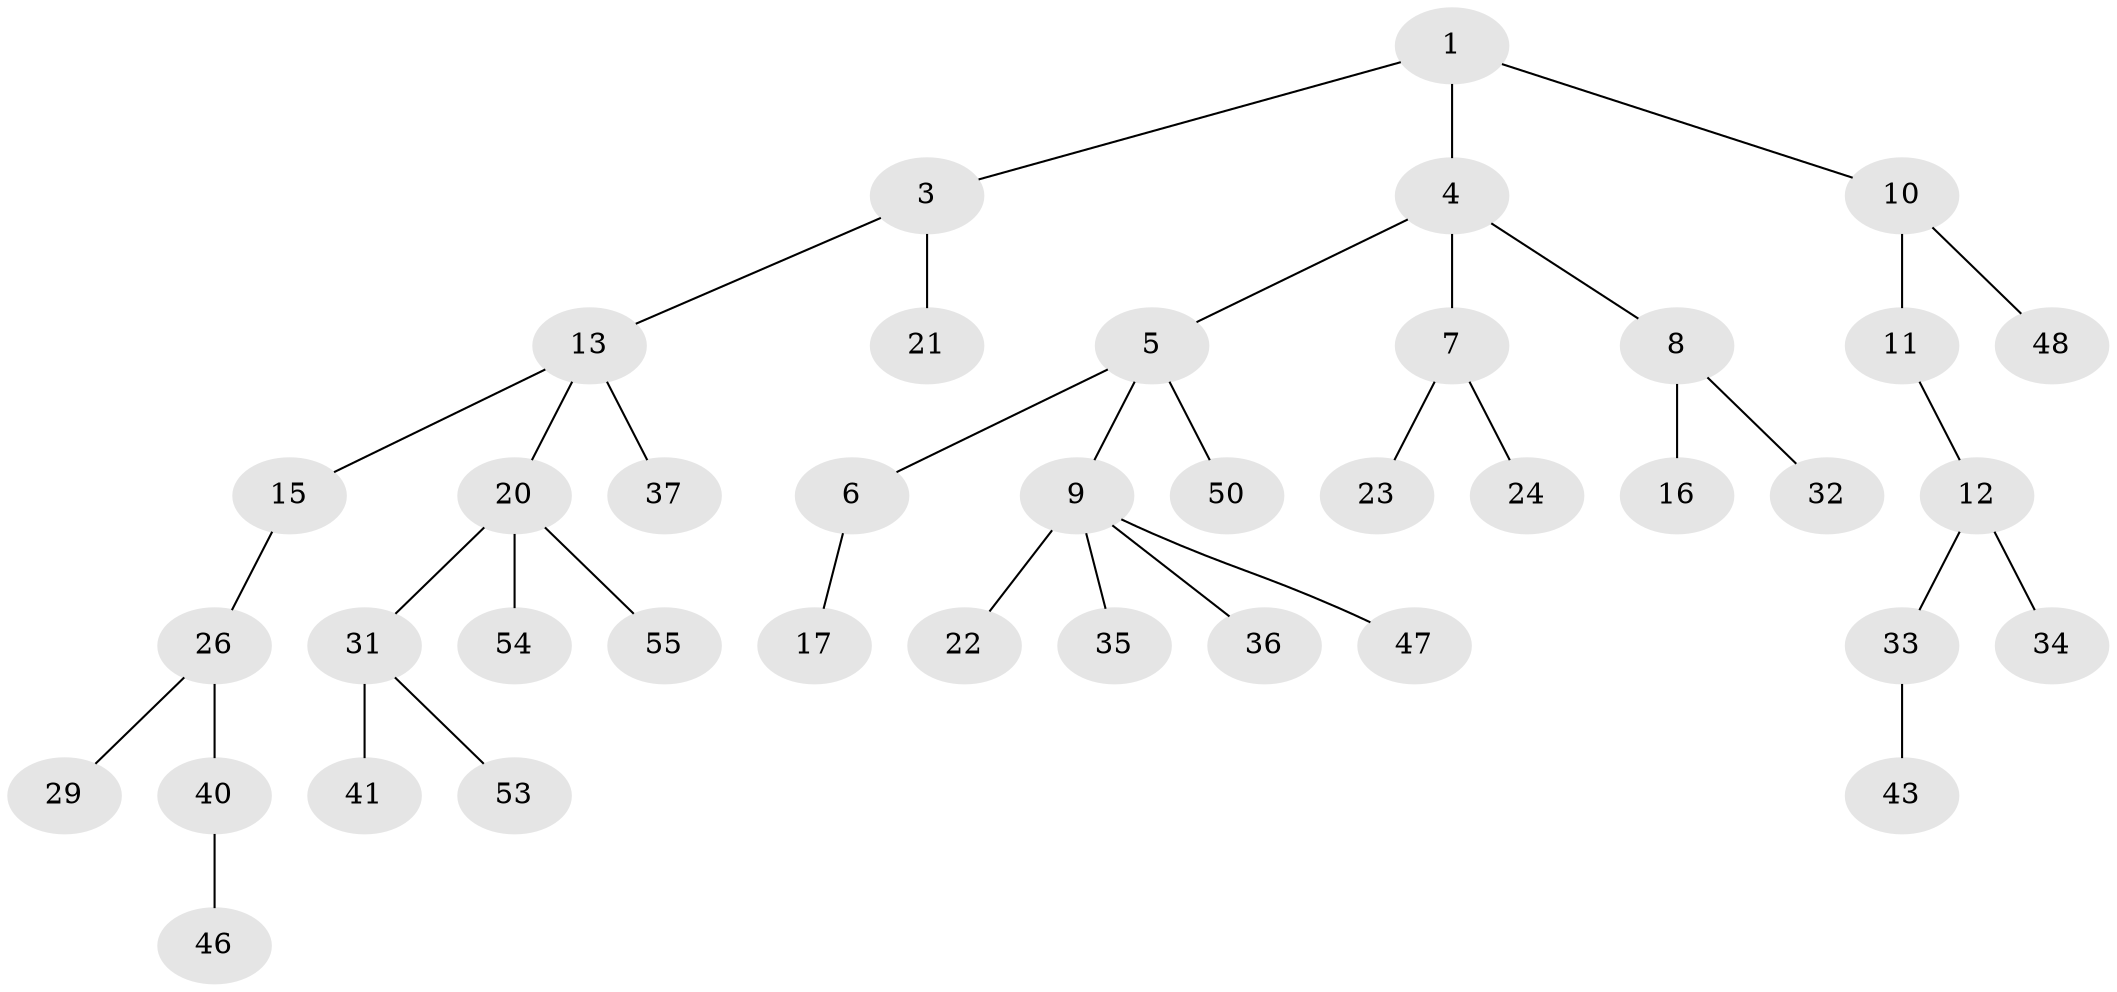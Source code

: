 // Generated by graph-tools (version 1.1) at 2025/52/02/27/25 19:52:10]
// undirected, 39 vertices, 38 edges
graph export_dot {
graph [start="1"]
  node [color=gray90,style=filled];
  1 [super="+2"];
  3;
  4 [super="+18"];
  5 [super="+45"];
  6;
  7 [super="+25"];
  8 [super="+19"];
  9 [super="+14"];
  10 [super="+27"];
  11;
  12 [super="+51"];
  13 [super="+38"];
  15;
  16 [super="+42"];
  17 [super="+58"];
  20 [super="+28"];
  21 [super="+30"];
  22 [super="+56"];
  23;
  24 [super="+57"];
  26 [super="+52"];
  29;
  31 [super="+44"];
  32;
  33 [super="+39"];
  34;
  35;
  36;
  37;
  40 [super="+49"];
  41;
  43;
  46;
  47 [super="+59"];
  48;
  50;
  53;
  54;
  55;
  1 -- 3;
  1 -- 10;
  1 -- 4;
  3 -- 13;
  3 -- 21;
  4 -- 5;
  4 -- 7;
  4 -- 8;
  5 -- 6;
  5 -- 9;
  5 -- 50;
  6 -- 17;
  7 -- 23;
  7 -- 24;
  8 -- 16;
  8 -- 32;
  9 -- 35;
  9 -- 36;
  9 -- 22;
  9 -- 47;
  10 -- 11;
  10 -- 48;
  11 -- 12;
  12 -- 33;
  12 -- 34;
  13 -- 15;
  13 -- 20;
  13 -- 37;
  15 -- 26;
  20 -- 55;
  20 -- 54;
  20 -- 31;
  26 -- 29;
  26 -- 40;
  31 -- 41;
  31 -- 53;
  33 -- 43;
  40 -- 46;
}
